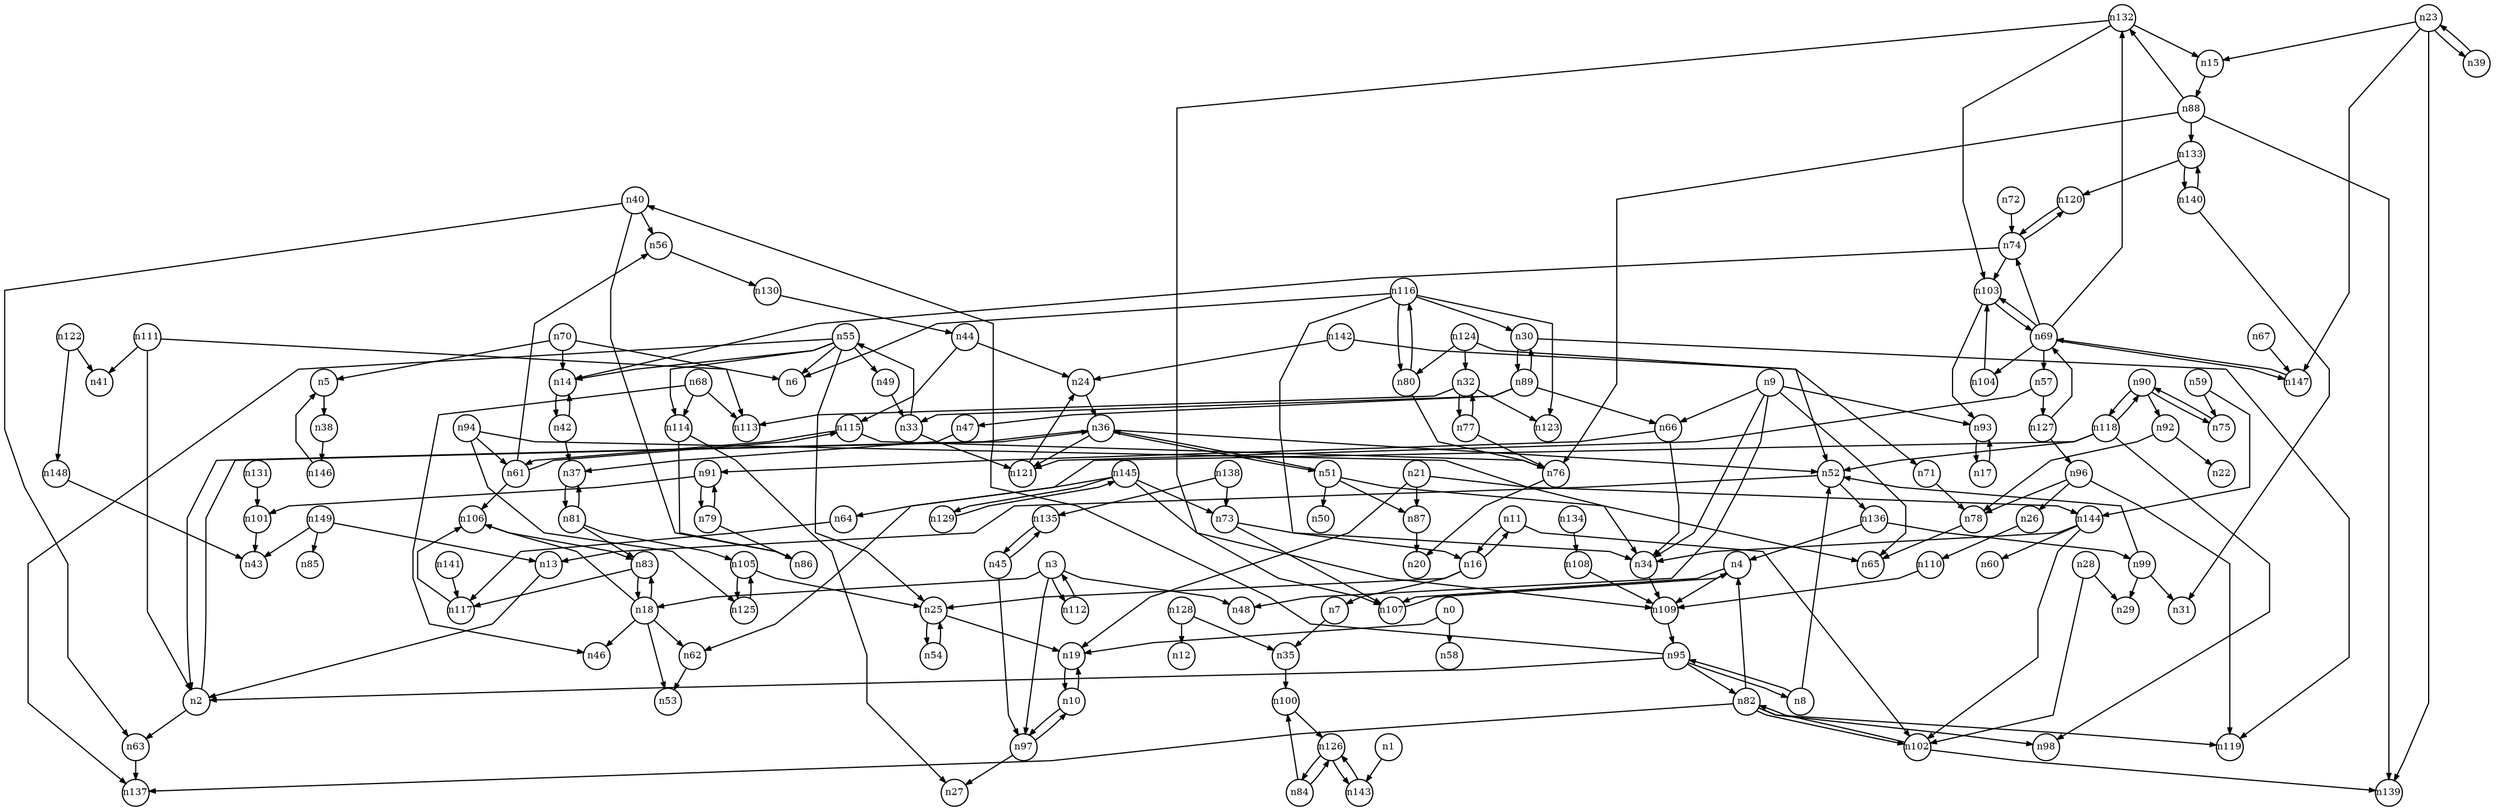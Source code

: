 digraph G{
splines=polyline;
ranksep=0.22;
nodesep=0.22;
nodesize=0.32;
fontsize=8
edge [arrowsize=0.5]
node [fontsize=8 shape=circle width=0.32 fixedsize=shape];

n19 -> n10
n0 -> n19
n0 -> n58
n143 -> n126
n1 -> n143
n36 -> n51
n36 -> n52
n36 -> n121
n36 -> n2
n2 -> n36
n2 -> n63
n63 -> n137
n18 -> n46
n18 -> n53
n18 -> n62
n18 -> n106
n18 -> n83
n3 -> n18
n3 -> n48
n3 -> n97
n3 -> n112
n97 -> n27
n97 -> n10
n112 -> n3
n107 -> n4
n4 -> n107
n4 -> n109
n109 -> n95
n35 -> n100
n7 -> n35
n52 -> n13
n52 -> n136
n8 -> n52
n8 -> n95
n34 -> n109
n9 -> n34
n9 -> n48
n9 -> n65
n9 -> n66
n9 -> n93
n66 -> n34
n66 -> n91
n93 -> n17
n10 -> n19
n10 -> n97
n16 -> n7
n16 -> n25
n16 -> n11
n11 -> n16
n11 -> n102
n102 -> n139
n102 -> n82
n25 -> n19
n25 -> n54
n62 -> n53
n106 -> n83
n21 -> n19
n21 -> n87
n21 -> n144
n87 -> n20
n144 -> n34
n144 -> n60
n144 -> n102
n15 -> n88
n23 -> n15
n23 -> n39
n23 -> n139
n23 -> n147
n39 -> n23
n147 -> n69
n110 -> n109
n26 -> n110
n28 -> n29
n28 -> n102
n30 -> n119
n30 -> n89
n32 -> n113
n32 -> n123
n32 -> n77
n55 -> n6
n55 -> n14
n55 -> n25
n55 -> n49
n55 -> n114
n55 -> n137
n33 -> n55
n33 -> n121
n121 -> n24
n100 -> n126
n51 -> n50
n51 -> n65
n51 -> n87
n51 -> n36
n146 -> n5
n38 -> n146
n56 -> n130
n40 -> n56
n40 -> n63
n40 -> n86
n14 -> n42
n42 -> n14
n42 -> n37
n37 -> n81
n24 -> n36
n44 -> n24
n44 -> n115
n115 -> n61
n115 -> n76
n45 -> n97
n45 -> n135
n47 -> n37
n13 -> n2
n54 -> n25
n49 -> n33
n114 -> n27
n114 -> n86
n130 -> n44
n57 -> n121
n57 -> n127
n75 -> n90
n59 -> n75
n59 -> n144
n61 -> n56
n61 -> n106
n61 -> n115
n117 -> n106
n64 -> n117
n91 -> n101
n91 -> n79
n67 -> n147
n68 -> n46
n68 -> n113
n68 -> n114
n69 -> n57
n69 -> n74
n69 -> n104
n69 -> n132
n69 -> n147
n69 -> n103
n74 -> n14
n74 -> n120
n74 -> n103
n104 -> n103
n132 -> n15
n132 -> n107
n132 -> n103
n5 -> n38
n70 -> n5
n70 -> n14
n70 -> n113
n78 -> n65
n71 -> n78
n72 -> n74
n73 -> n34
n73 -> n107
n120 -> n74
n76 -> n20
n77 -> n32
n77 -> n76
n79 -> n86
n79 -> n91
n80 -> n76
n80 -> n116
n81 -> n37
n81 -> n83
n81 -> n105
n83 -> n18
n83 -> n117
n105 -> n25
n105 -> n125
n82 -> n4
n82 -> n98
n82 -> n102
n82 -> n119
n82 -> n137
n84 -> n100
n84 -> n126
n88 -> n76
n88 -> n132
n88 -> n133
n88 -> n139
n133 -> n120
n133 -> n140
n89 -> n30
n89 -> n33
n89 -> n47
n89 -> n66
n90 -> n75
n90 -> n92
n90 -> n118
n92 -> n22
n92 -> n78
n118 -> n52
n118 -> n62
n118 -> n98
n118 -> n90
n101 -> n43
n17 -> n93
n94 -> n34
n94 -> n61
n94 -> n125
n125 -> n105
n95 -> n2
n95 -> n8
n95 -> n40
n95 -> n82
n96 -> n26
n96 -> n78
n96 -> n119
n99 -> n29
n99 -> n31
n99 -> n52
n103 -> n69
n103 -> n93
n108 -> n109
n111 -> n2
n111 -> n6
n111 -> n41
n116 -> n6
n116 -> n16
n116 -> n30
n116 -> n80
n116 -> n123
n122 -> n41
n122 -> n148
n148 -> n43
n124 -> n32
n124 -> n52
n124 -> n80
n126 -> n84
n126 -> n143
n127 -> n69
n127 -> n96
n128 -> n12
n128 -> n35
n131 -> n101
n134 -> n108
n135 -> n45
n136 -> n4
n136 -> n99
n138 -> n73
n138 -> n135
n140 -> n31
n140 -> n133
n141 -> n117
n142 -> n24
n142 -> n71
n145 -> n64
n145 -> n73
n145 -> n109
n145 -> n129
n129 -> n145
n149 -> n13
n149 -> n43
n149 -> n85
}
